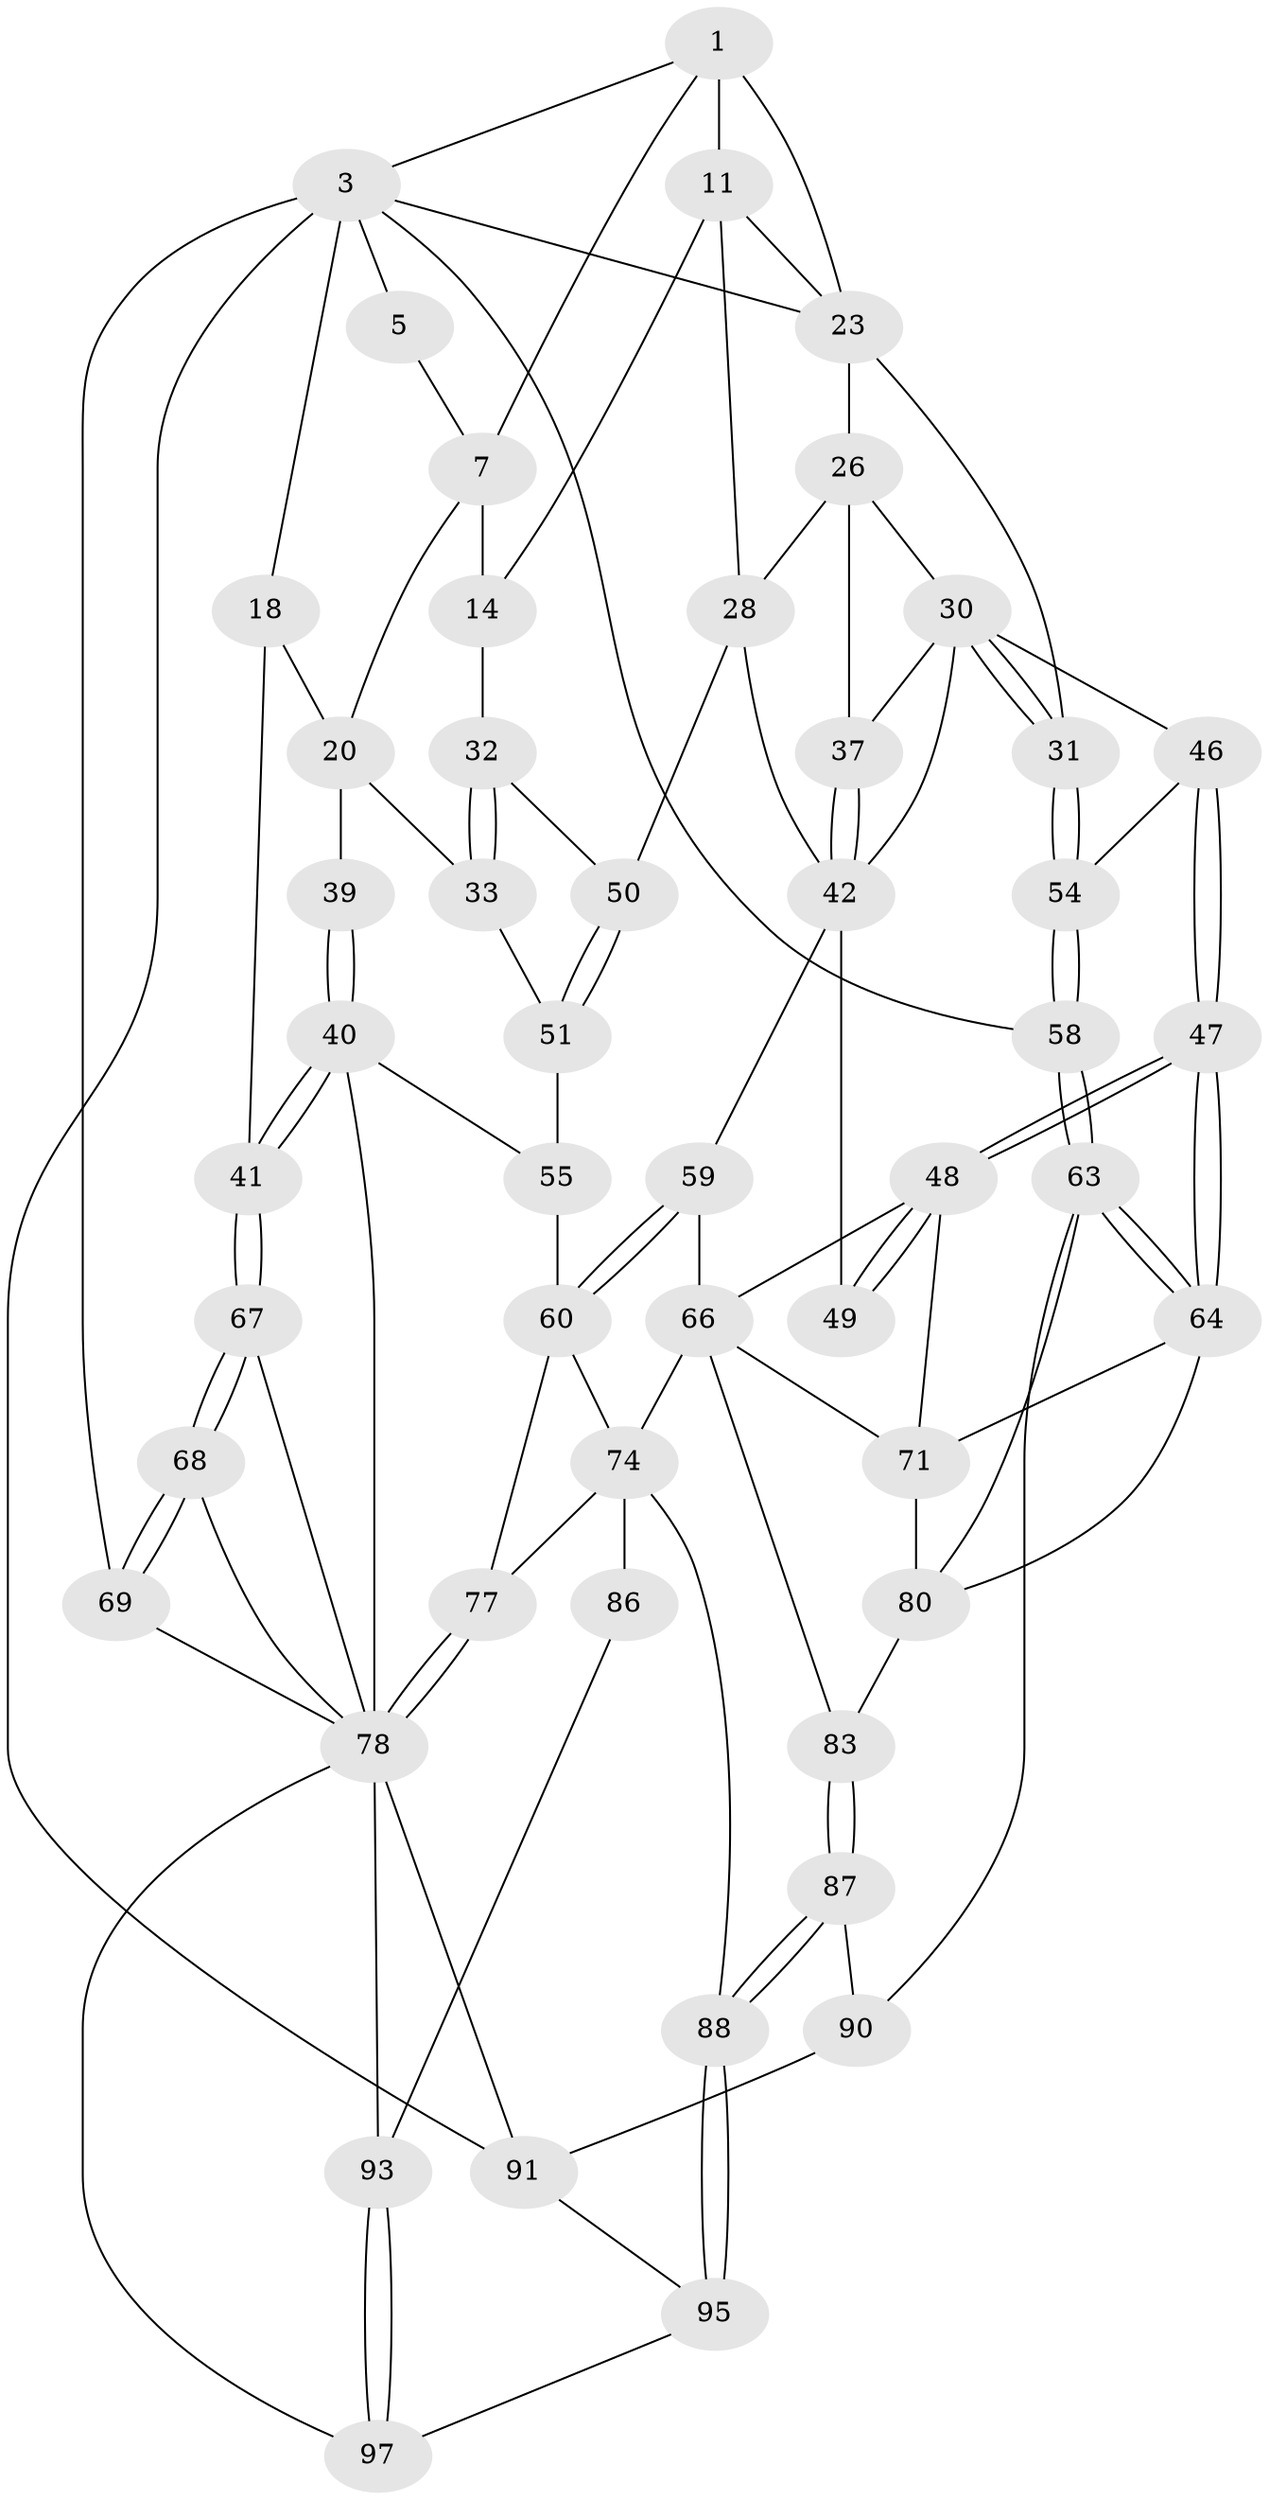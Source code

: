 // original degree distribution, {3: 0.0196078431372549, 4: 0.2549019607843137, 6: 0.23529411764705882, 5: 0.49019607843137253}
// Generated by graph-tools (version 1.1) at 2025/16/03/09/25 04:16:47]
// undirected, 51 vertices, 114 edges
graph export_dot {
graph [start="1"]
  node [color=gray90,style=filled];
  1 [pos="+0.4246373748100344+0",super="+6+2"];
  3 [pos="+1+0",super="+4+57"];
  5 [pos="+0.14735780487144146+0",super="+9"];
  7 [pos="+0.3689256589925485+0.0850903501648707",super="+8"];
  11 [pos="+0.5058147460613673+0.07711810014116433",super="+12"];
  14 [pos="+0.4779589829185375+0.29372781540583465",super="+15"];
  18 [pos="+0+0.04768605907098504",super="+19+38"];
  20 [pos="+0.13883438092396513+0.2800830489941308",super="+34+21"];
  23 [pos="+0.6971263710332871+0.15173804224873286",super="+24"];
  26 [pos="+0.7406886482371314+0.1985731233296826",super="+27"];
  28 [pos="+0.57357743047462+0.3790688452800083",super="+29"];
  30 [pos="+0.8704449925791115+0.253379286752667",super="+35"];
  31 [pos="+1+0"];
  32 [pos="+0.2918868221211108+0.32665598513286415",super="+44"];
  33 [pos="+0.25002856017080166+0.38965114208858553"];
  37 [pos="+0.7537145121664772+0.32342284098886515"];
  39 [pos="+0.11136428772907181+0.5037415912711901"];
  40 [pos="+0.08949817110996776+0.5420530580041499",super="+56"];
  41 [pos="+0+0.5224698860375013"];
  42 [pos="+0.633880090261535+0.3737698875952491",super="+45+43"];
  46 [pos="+0.8823785489662535+0.40116148023906156"];
  47 [pos="+0.8849187844190862+0.5359286001344299"];
  48 [pos="+0.7831684439515474+0.512012245736738",super="+65"];
  49 [pos="+0.7173251811587811+0.45518979671742554"];
  50 [pos="+0.40019850347841096+0.4603822826075282"];
  51 [pos="+0.397714146178601+0.4855879820695751",super="+52"];
  54 [pos="+1+0.19455798517527925"];
  55 [pos="+0.3051182263583136+0.5127288729917505",super="+62"];
  58 [pos="+1+0.6082133596123176"];
  59 [pos="+0.5643551037029467+0.5008883250924248"];
  60 [pos="+0.500359908763911+0.5510548580374799",super="+61"];
  63 [pos="+0.9602469401668783+0.5798056997411112",super="+84"];
  64 [pos="+0.8856178290134306+0.5369225781620656",super="+70"];
  66 [pos="+0.626421269034652+0.5562075360093641",super="+72"];
  67 [pos="+0+1"];
  68 [pos="+0+1"];
  69 [pos="+0+1"];
  71 [pos="+0.7121166086753358+0.6104469922896794",super="+76"];
  74 [pos="+0.5801132415087049+0.6968726063400822",super="+75+85"];
  77 [pos="+0.39481494585031446+0.6027278753027793"];
  78 [pos="+0.19098806438587546+0.675525637326689",super="+94+79"];
  80 [pos="+0.7742664182723443+0.6735582775574072",super="+81"];
  83 [pos="+0.7270078463795616+0.7338591965616043"];
  86 [pos="+0.45226203144742483+0.7606451430798498"];
  87 [pos="+0.7291527727246853+0.7433266404587348"];
  88 [pos="+0.7284374334493762+0.7466319873446334",super="+89"];
  90 [pos="+0.8786040627380944+0.7556064482702175"];
  91 [pos="+1+1",super="+92+101"];
  93 [pos="+0.3487006652283199+0.7798477053101146"];
  95 [pos="+0.7590503682482477+0.9274791998969002",super="+96"];
  97 [pos="+0.47155303029412665+0.9706370159828149"];
  1 -- 11 [weight=2];
  1 -- 7;
  1 -- 3;
  1 -- 23;
  3 -- 5;
  3 -- 18;
  3 -- 69 [weight=2];
  3 -- 23;
  3 -- 91;
  3 -- 58;
  5 -- 7;
  7 -- 14 [weight=2];
  7 -- 20;
  11 -- 14;
  11 -- 23;
  11 -- 28;
  14 -- 32 [weight=2];
  18 -- 41;
  18 -- 20 [weight=2];
  20 -- 33;
  20 -- 39 [weight=2];
  23 -- 26;
  23 -- 31;
  26 -- 30;
  26 -- 28;
  26 -- 37;
  28 -- 42;
  28 -- 50;
  30 -- 31;
  30 -- 31;
  30 -- 46;
  30 -- 37;
  30 -- 42;
  31 -- 54;
  31 -- 54;
  32 -- 33;
  32 -- 33;
  32 -- 50;
  33 -- 51;
  37 -- 42;
  37 -- 42;
  39 -- 40;
  39 -- 40;
  40 -- 41;
  40 -- 41;
  40 -- 55;
  40 -- 78;
  41 -- 67;
  41 -- 67;
  42 -- 49 [weight=2];
  42 -- 59;
  46 -- 47;
  46 -- 47;
  46 -- 54;
  47 -- 48;
  47 -- 48;
  47 -- 64;
  47 -- 64;
  48 -- 49;
  48 -- 49;
  48 -- 66;
  48 -- 71;
  50 -- 51;
  50 -- 51;
  51 -- 55 [weight=2];
  54 -- 58;
  54 -- 58;
  55 -- 60;
  58 -- 63;
  58 -- 63;
  59 -- 60;
  59 -- 60;
  59 -- 66;
  60 -- 74;
  60 -- 77;
  63 -- 64;
  63 -- 64;
  63 -- 80;
  63 -- 90;
  64 -- 80;
  64 -- 71;
  66 -- 83;
  66 -- 74;
  66 -- 71;
  67 -- 68;
  67 -- 68;
  67 -- 78;
  68 -- 69;
  68 -- 69;
  68 -- 78;
  69 -- 78;
  71 -- 80;
  74 -- 77;
  74 -- 86 [weight=2];
  74 -- 88;
  77 -- 78;
  77 -- 78;
  78 -- 97;
  78 -- 91 [weight=2];
  78 -- 93;
  80 -- 83;
  83 -- 87;
  83 -- 87;
  86 -- 93;
  87 -- 88;
  87 -- 88;
  87 -- 90;
  88 -- 95 [weight=2];
  88 -- 95;
  90 -- 91;
  91 -- 95;
  93 -- 97;
  93 -- 97;
  95 -- 97;
}
